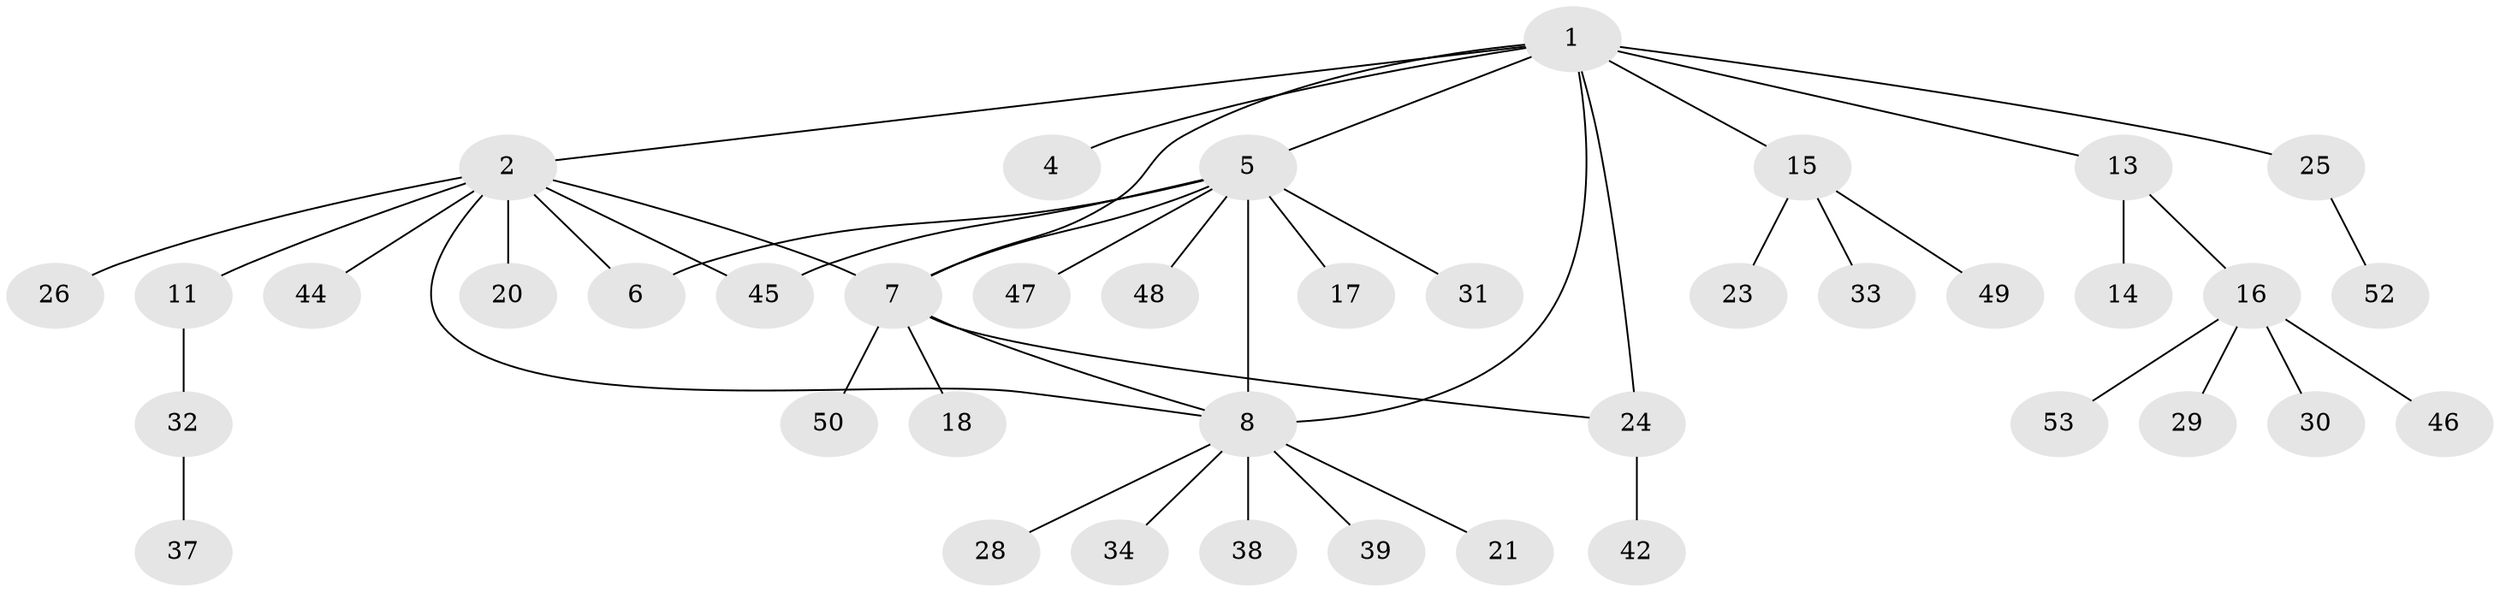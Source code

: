 // Generated by graph-tools (version 1.1) at 2025/24/03/03/25 07:24:10]
// undirected, 40 vertices, 47 edges
graph export_dot {
graph [start="1"]
  node [color=gray90,style=filled];
  1 [super="+3"];
  2 [super="+9"];
  4;
  5 [super="+12"];
  6;
  7 [super="+10"];
  8 [super="+40"];
  11;
  13 [super="+19"];
  14;
  15 [super="+27"];
  16 [super="+22"];
  17;
  18;
  20;
  21 [super="+41"];
  23;
  24 [super="+36"];
  25;
  26;
  28 [super="+35"];
  29 [super="+51"];
  30;
  31;
  32 [super="+43"];
  33;
  34;
  37;
  38;
  39;
  42;
  44;
  45;
  46;
  47;
  48;
  49;
  50;
  52;
  53;
  1 -- 2;
  1 -- 13;
  1 -- 4;
  1 -- 5;
  1 -- 7;
  1 -- 8;
  1 -- 15;
  1 -- 25;
  1 -- 24;
  2 -- 6;
  2 -- 8;
  2 -- 20;
  2 -- 7;
  2 -- 26;
  2 -- 11;
  2 -- 44;
  2 -- 45;
  5 -- 6;
  5 -- 8 [weight=2];
  5 -- 31;
  5 -- 47;
  5 -- 48;
  5 -- 7;
  5 -- 17;
  5 -- 45;
  7 -- 8;
  7 -- 18;
  7 -- 50;
  7 -- 24;
  8 -- 21;
  8 -- 28;
  8 -- 34;
  8 -- 38;
  8 -- 39;
  11 -- 32;
  13 -- 14;
  13 -- 16;
  15 -- 23;
  15 -- 33;
  15 -- 49;
  16 -- 29;
  16 -- 30;
  16 -- 53;
  16 -- 46;
  24 -- 42;
  25 -- 52;
  32 -- 37;
}

